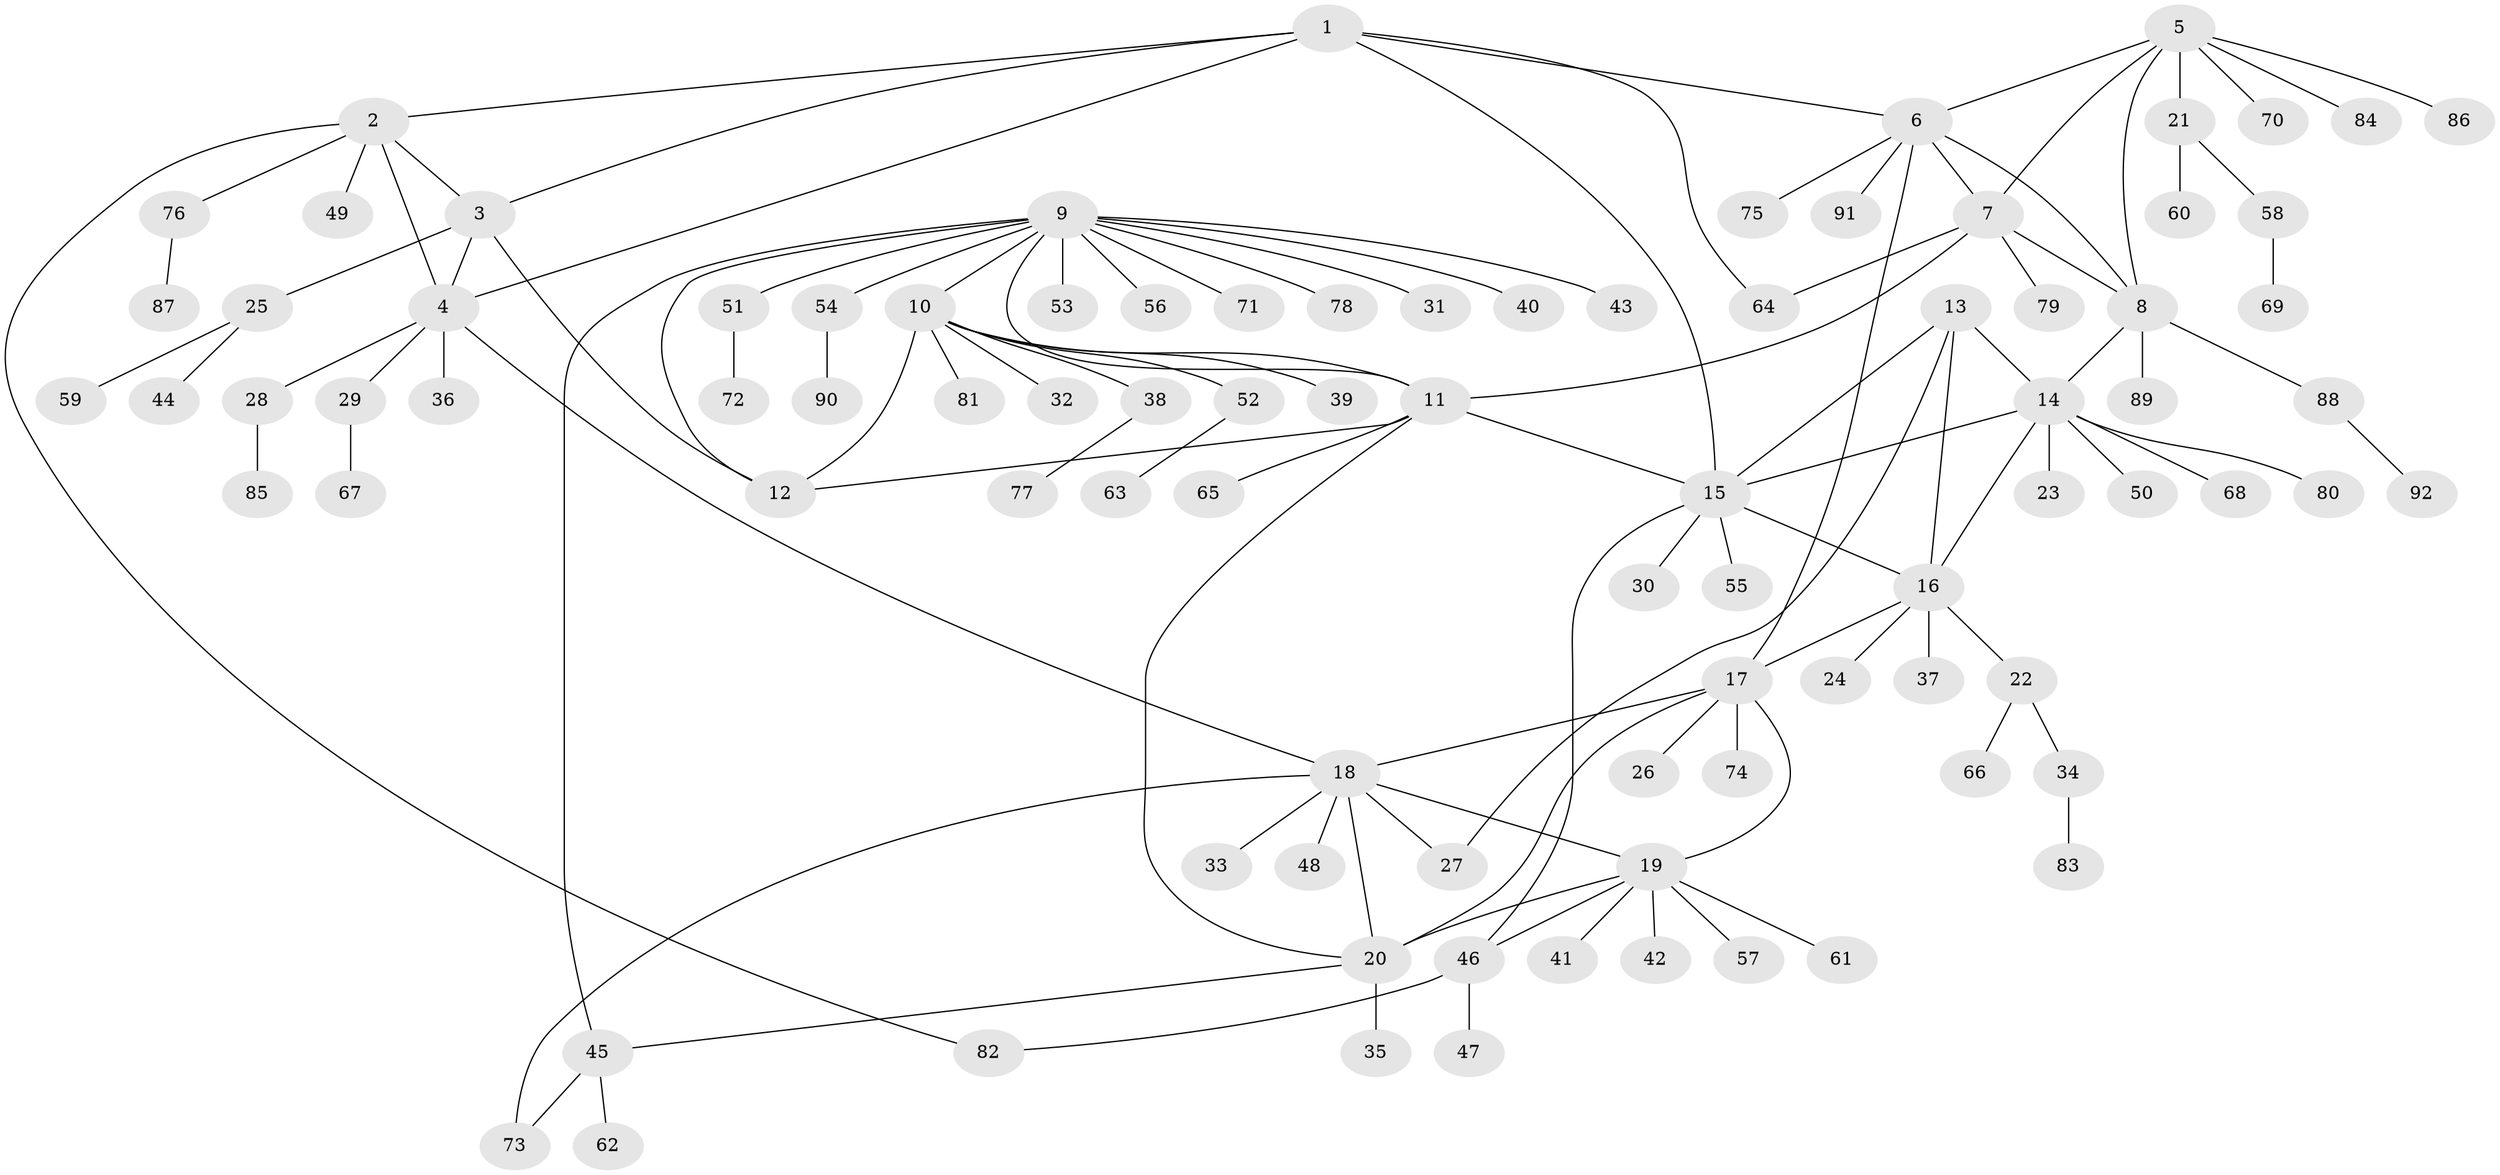 // coarse degree distribution, {6: 0.10606060606060606, 5: 0.07575757575757576, 12: 0.015151515151515152, 7: 0.045454545454545456, 4: 0.030303030303030304, 8: 0.030303030303030304, 2: 0.12121212121212122, 1: 0.5303030303030303, 3: 0.045454545454545456}
// Generated by graph-tools (version 1.1) at 2025/52/03/04/25 22:52:37]
// undirected, 92 vertices, 118 edges
graph export_dot {
  node [color=gray90,style=filled];
  1;
  2;
  3;
  4;
  5;
  6;
  7;
  8;
  9;
  10;
  11;
  12;
  13;
  14;
  15;
  16;
  17;
  18;
  19;
  20;
  21;
  22;
  23;
  24;
  25;
  26;
  27;
  28;
  29;
  30;
  31;
  32;
  33;
  34;
  35;
  36;
  37;
  38;
  39;
  40;
  41;
  42;
  43;
  44;
  45;
  46;
  47;
  48;
  49;
  50;
  51;
  52;
  53;
  54;
  55;
  56;
  57;
  58;
  59;
  60;
  61;
  62;
  63;
  64;
  65;
  66;
  67;
  68;
  69;
  70;
  71;
  72;
  73;
  74;
  75;
  76;
  77;
  78;
  79;
  80;
  81;
  82;
  83;
  84;
  85;
  86;
  87;
  88;
  89;
  90;
  91;
  92;
  1 -- 2;
  1 -- 3;
  1 -- 4;
  1 -- 6;
  1 -- 15;
  1 -- 64;
  2 -- 3;
  2 -- 4;
  2 -- 49;
  2 -- 76;
  2 -- 82;
  3 -- 4;
  3 -- 12;
  3 -- 25;
  4 -- 18;
  4 -- 28;
  4 -- 29;
  4 -- 36;
  5 -- 6;
  5 -- 7;
  5 -- 8;
  5 -- 21;
  5 -- 70;
  5 -- 84;
  5 -- 86;
  6 -- 7;
  6 -- 8;
  6 -- 17;
  6 -- 75;
  6 -- 91;
  7 -- 8;
  7 -- 11;
  7 -- 64;
  7 -- 79;
  8 -- 14;
  8 -- 88;
  8 -- 89;
  9 -- 10;
  9 -- 11;
  9 -- 12;
  9 -- 31;
  9 -- 40;
  9 -- 43;
  9 -- 45;
  9 -- 51;
  9 -- 53;
  9 -- 54;
  9 -- 56;
  9 -- 71;
  9 -- 78;
  10 -- 11;
  10 -- 12;
  10 -- 32;
  10 -- 38;
  10 -- 39;
  10 -- 52;
  10 -- 81;
  11 -- 12;
  11 -- 15;
  11 -- 20;
  11 -- 65;
  13 -- 14;
  13 -- 15;
  13 -- 16;
  13 -- 27;
  14 -- 15;
  14 -- 16;
  14 -- 23;
  14 -- 50;
  14 -- 68;
  14 -- 80;
  15 -- 16;
  15 -- 30;
  15 -- 46;
  15 -- 55;
  16 -- 17;
  16 -- 22;
  16 -- 24;
  16 -- 37;
  17 -- 18;
  17 -- 19;
  17 -- 20;
  17 -- 26;
  17 -- 74;
  18 -- 19;
  18 -- 20;
  18 -- 27;
  18 -- 33;
  18 -- 48;
  18 -- 73;
  19 -- 20;
  19 -- 41;
  19 -- 42;
  19 -- 46;
  19 -- 57;
  19 -- 61;
  20 -- 35;
  20 -- 45;
  21 -- 58;
  21 -- 60;
  22 -- 34;
  22 -- 66;
  25 -- 44;
  25 -- 59;
  28 -- 85;
  29 -- 67;
  34 -- 83;
  38 -- 77;
  45 -- 62;
  45 -- 73;
  46 -- 47;
  46 -- 82;
  51 -- 72;
  52 -- 63;
  54 -- 90;
  58 -- 69;
  76 -- 87;
  88 -- 92;
}
